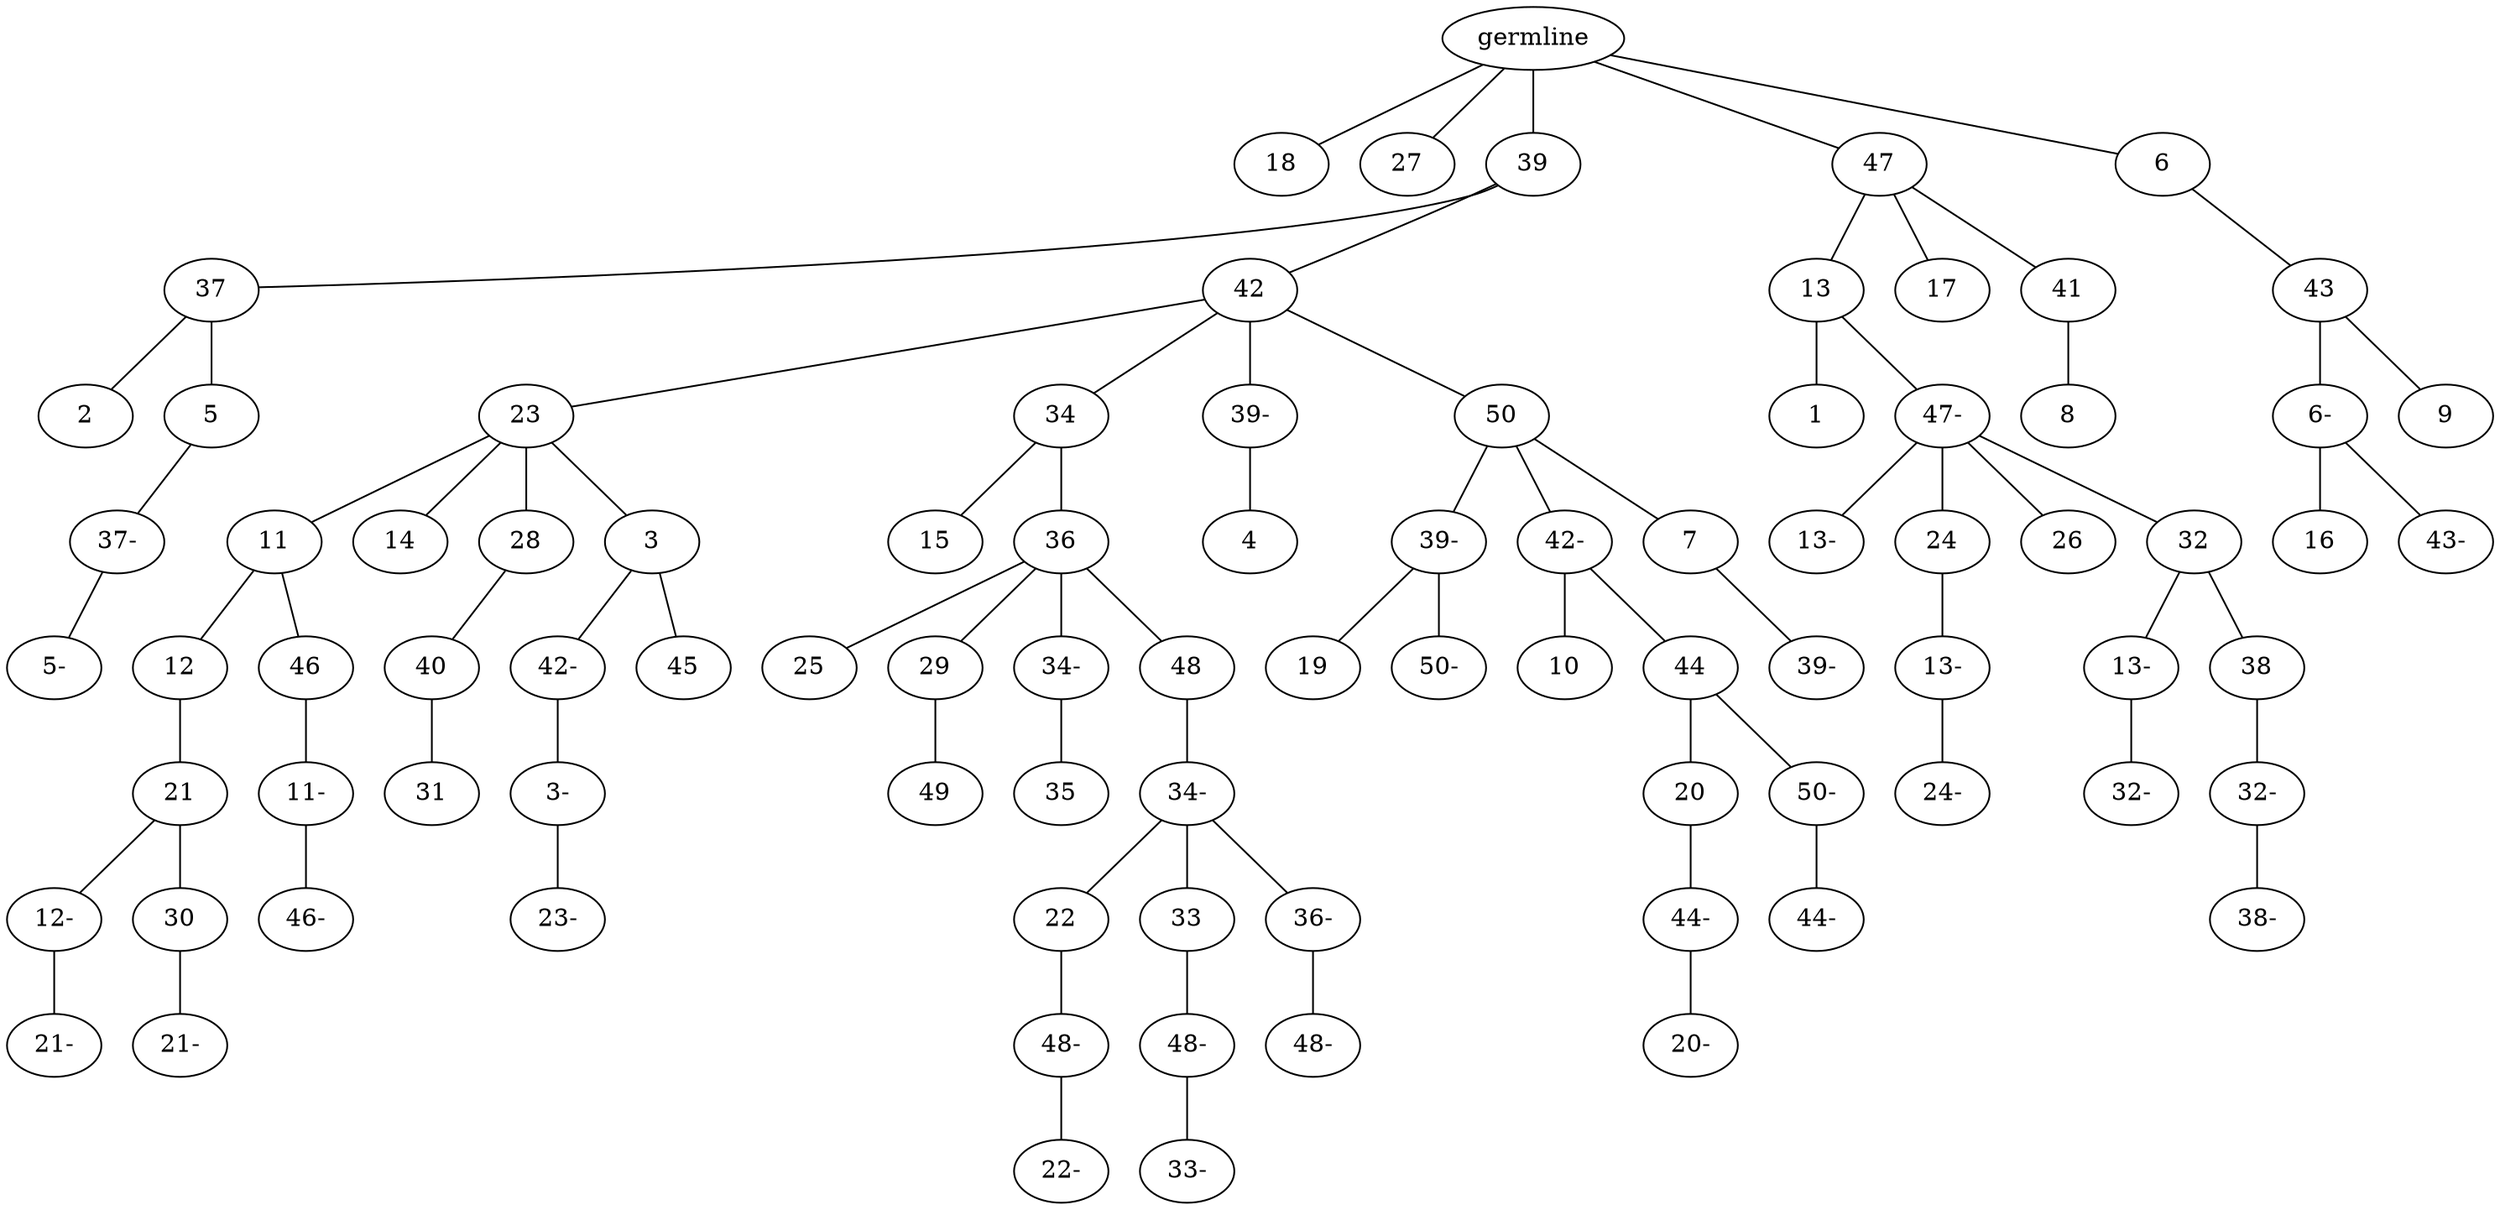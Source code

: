 graph tree {
    "139731129634528" [label="germline"];
    "139731122069856" [label="18"];
    "139731122072208" [label="27"];
    "139731118859552" [label="39"];
    "139731118861376" [label="37"];
    "139731118858400" [label="2"];
    "139731118861136" [label="5"];
    "139731118860032" [label="37-"];
    "139731118862048" [label="5-"];
    "139731118860848" [label="42"];
    "139731118860608" [label="23"];
    "139731118858496" [label="11"];
    "139731126480608" [label="12"];
    "139731126476960" [label="21"];
    "139731126480512" [label="12-"];
    "139731126478400" [label="21-"];
    "139731126479552" [label="30"];
    "139731129057824" [label="21-"];
    "139731118861904" [label="46"];
    "139731118860656" [label="11-"];
    "139731118860896" [label="46-"];
    "139731118859600" [label="14"];
    "139731118862000" [label="28"];
    "139731131359632" [label="40"];
    "139731131362752" [label="31"];
    "139731118860176" [label="3"];
    "139731131360736" [label="42-"];
    "139731131360160" [label="3-"];
    "139731131360592" [label="23-"];
    "139731131362944" [label="45"];
    "139731118861664" [label="34"];
    "139731131362992" [label="15"];
    "139731131359680" [label="36"];
    "139731131362560" [label="25"];
    "139731131360688" [label="29"];
    "139731131361840" [label="49"];
    "139731131359296" [label="34-"];
    "139731131359536" [label="35"];
    "139731131360496" [label="48"];
    "139731131359392" [label="34-"];
    "139731131362896" [label="22"];
    "139731131360448" [label="48-"];
    "139731128050064" [label="22-"];
    "139731131361888" [label="33"];
    "139731117185488" [label="48-"];
    "139731117185536" [label="33-"];
    "139731131360016" [label="36-"];
    "139731117183040" [label="48-"];
    "139731139188288" [label="39-"];
    "139731131362656" [label="4"];
    "139731131361360" [label="50"];
    "139731117186208" [label="39-"];
    "139731117185200" [label="19"];
    "139731117186352" [label="50-"];
    "139731117186592" [label="42-"];
    "139731117186064" [label="10"];
    "139731117183856" [label="44"];
    "139731117186400" [label="20"];
    "139731117185776" [label="44-"];
    "139731117186304" [label="20-"];
    "139731117185344" [label="50-"];
    "139731117186784" [label="44-"];
    "139731117184912" [label="7"];
    "139731117184336" [label="39-"];
    "139731118860704" [label="47"];
    "139731118862096" [label="13"];
    "139731117184672" [label="1"];
    "139731135130160" [label="47-"];
    "139731135128096" [label="13-"];
    "139731135131600" [label="24"];
    "139731135128624" [label="13-"];
    "139731135129344" [label="24-"];
    "139731135129824" [label="26"];
    "139731135127664" [label="32"];
    "139731135127952" [label="13-"];
    "139731135129056" [label="32-"];
    "139731135128144" [label="38"];
    "139731135131456" [label="32-"];
    "139731135130544" [label="38-"];
    "139731118861280" [label="17"];
    "139731135130640" [label="41"];
    "139731135127712" [label="8"];
    "139731118859888" [label="6"];
    "139731135128432" [label="43"];
    "139731128228976" [label="6-"];
    "139731128229744" [label="16"];
    "139731128228400" [label="43-"];
    "139731128227152" [label="9"];
    "139731129634528" -- "139731122069856";
    "139731129634528" -- "139731122072208";
    "139731129634528" -- "139731118859552";
    "139731129634528" -- "139731118860704";
    "139731129634528" -- "139731118859888";
    "139731118859552" -- "139731118861376";
    "139731118859552" -- "139731118860848";
    "139731118861376" -- "139731118858400";
    "139731118861376" -- "139731118861136";
    "139731118861136" -- "139731118860032";
    "139731118860032" -- "139731118862048";
    "139731118860848" -- "139731118860608";
    "139731118860848" -- "139731118861664";
    "139731118860848" -- "139731139188288";
    "139731118860848" -- "139731131361360";
    "139731118860608" -- "139731118858496";
    "139731118860608" -- "139731118859600";
    "139731118860608" -- "139731118862000";
    "139731118860608" -- "139731118860176";
    "139731118858496" -- "139731126480608";
    "139731118858496" -- "139731118861904";
    "139731126480608" -- "139731126476960";
    "139731126476960" -- "139731126480512";
    "139731126476960" -- "139731126479552";
    "139731126480512" -- "139731126478400";
    "139731126479552" -- "139731129057824";
    "139731118861904" -- "139731118860656";
    "139731118860656" -- "139731118860896";
    "139731118862000" -- "139731131359632";
    "139731131359632" -- "139731131362752";
    "139731118860176" -- "139731131360736";
    "139731118860176" -- "139731131362944";
    "139731131360736" -- "139731131360160";
    "139731131360160" -- "139731131360592";
    "139731118861664" -- "139731131362992";
    "139731118861664" -- "139731131359680";
    "139731131359680" -- "139731131362560";
    "139731131359680" -- "139731131360688";
    "139731131359680" -- "139731131359296";
    "139731131359680" -- "139731131360496";
    "139731131360688" -- "139731131361840";
    "139731131359296" -- "139731131359536";
    "139731131360496" -- "139731131359392";
    "139731131359392" -- "139731131362896";
    "139731131359392" -- "139731131361888";
    "139731131359392" -- "139731131360016";
    "139731131362896" -- "139731131360448";
    "139731131360448" -- "139731128050064";
    "139731131361888" -- "139731117185488";
    "139731117185488" -- "139731117185536";
    "139731131360016" -- "139731117183040";
    "139731139188288" -- "139731131362656";
    "139731131361360" -- "139731117186208";
    "139731131361360" -- "139731117186592";
    "139731131361360" -- "139731117184912";
    "139731117186208" -- "139731117185200";
    "139731117186208" -- "139731117186352";
    "139731117186592" -- "139731117186064";
    "139731117186592" -- "139731117183856";
    "139731117183856" -- "139731117186400";
    "139731117183856" -- "139731117185344";
    "139731117186400" -- "139731117185776";
    "139731117185776" -- "139731117186304";
    "139731117185344" -- "139731117186784";
    "139731117184912" -- "139731117184336";
    "139731118860704" -- "139731118862096";
    "139731118860704" -- "139731118861280";
    "139731118860704" -- "139731135130640";
    "139731118862096" -- "139731117184672";
    "139731118862096" -- "139731135130160";
    "139731135130160" -- "139731135128096";
    "139731135130160" -- "139731135131600";
    "139731135130160" -- "139731135129824";
    "139731135130160" -- "139731135127664";
    "139731135131600" -- "139731135128624";
    "139731135128624" -- "139731135129344";
    "139731135127664" -- "139731135127952";
    "139731135127664" -- "139731135128144";
    "139731135127952" -- "139731135129056";
    "139731135128144" -- "139731135131456";
    "139731135131456" -- "139731135130544";
    "139731135130640" -- "139731135127712";
    "139731118859888" -- "139731135128432";
    "139731135128432" -- "139731128228976";
    "139731135128432" -- "139731128227152";
    "139731128228976" -- "139731128229744";
    "139731128228976" -- "139731128228400";
}
